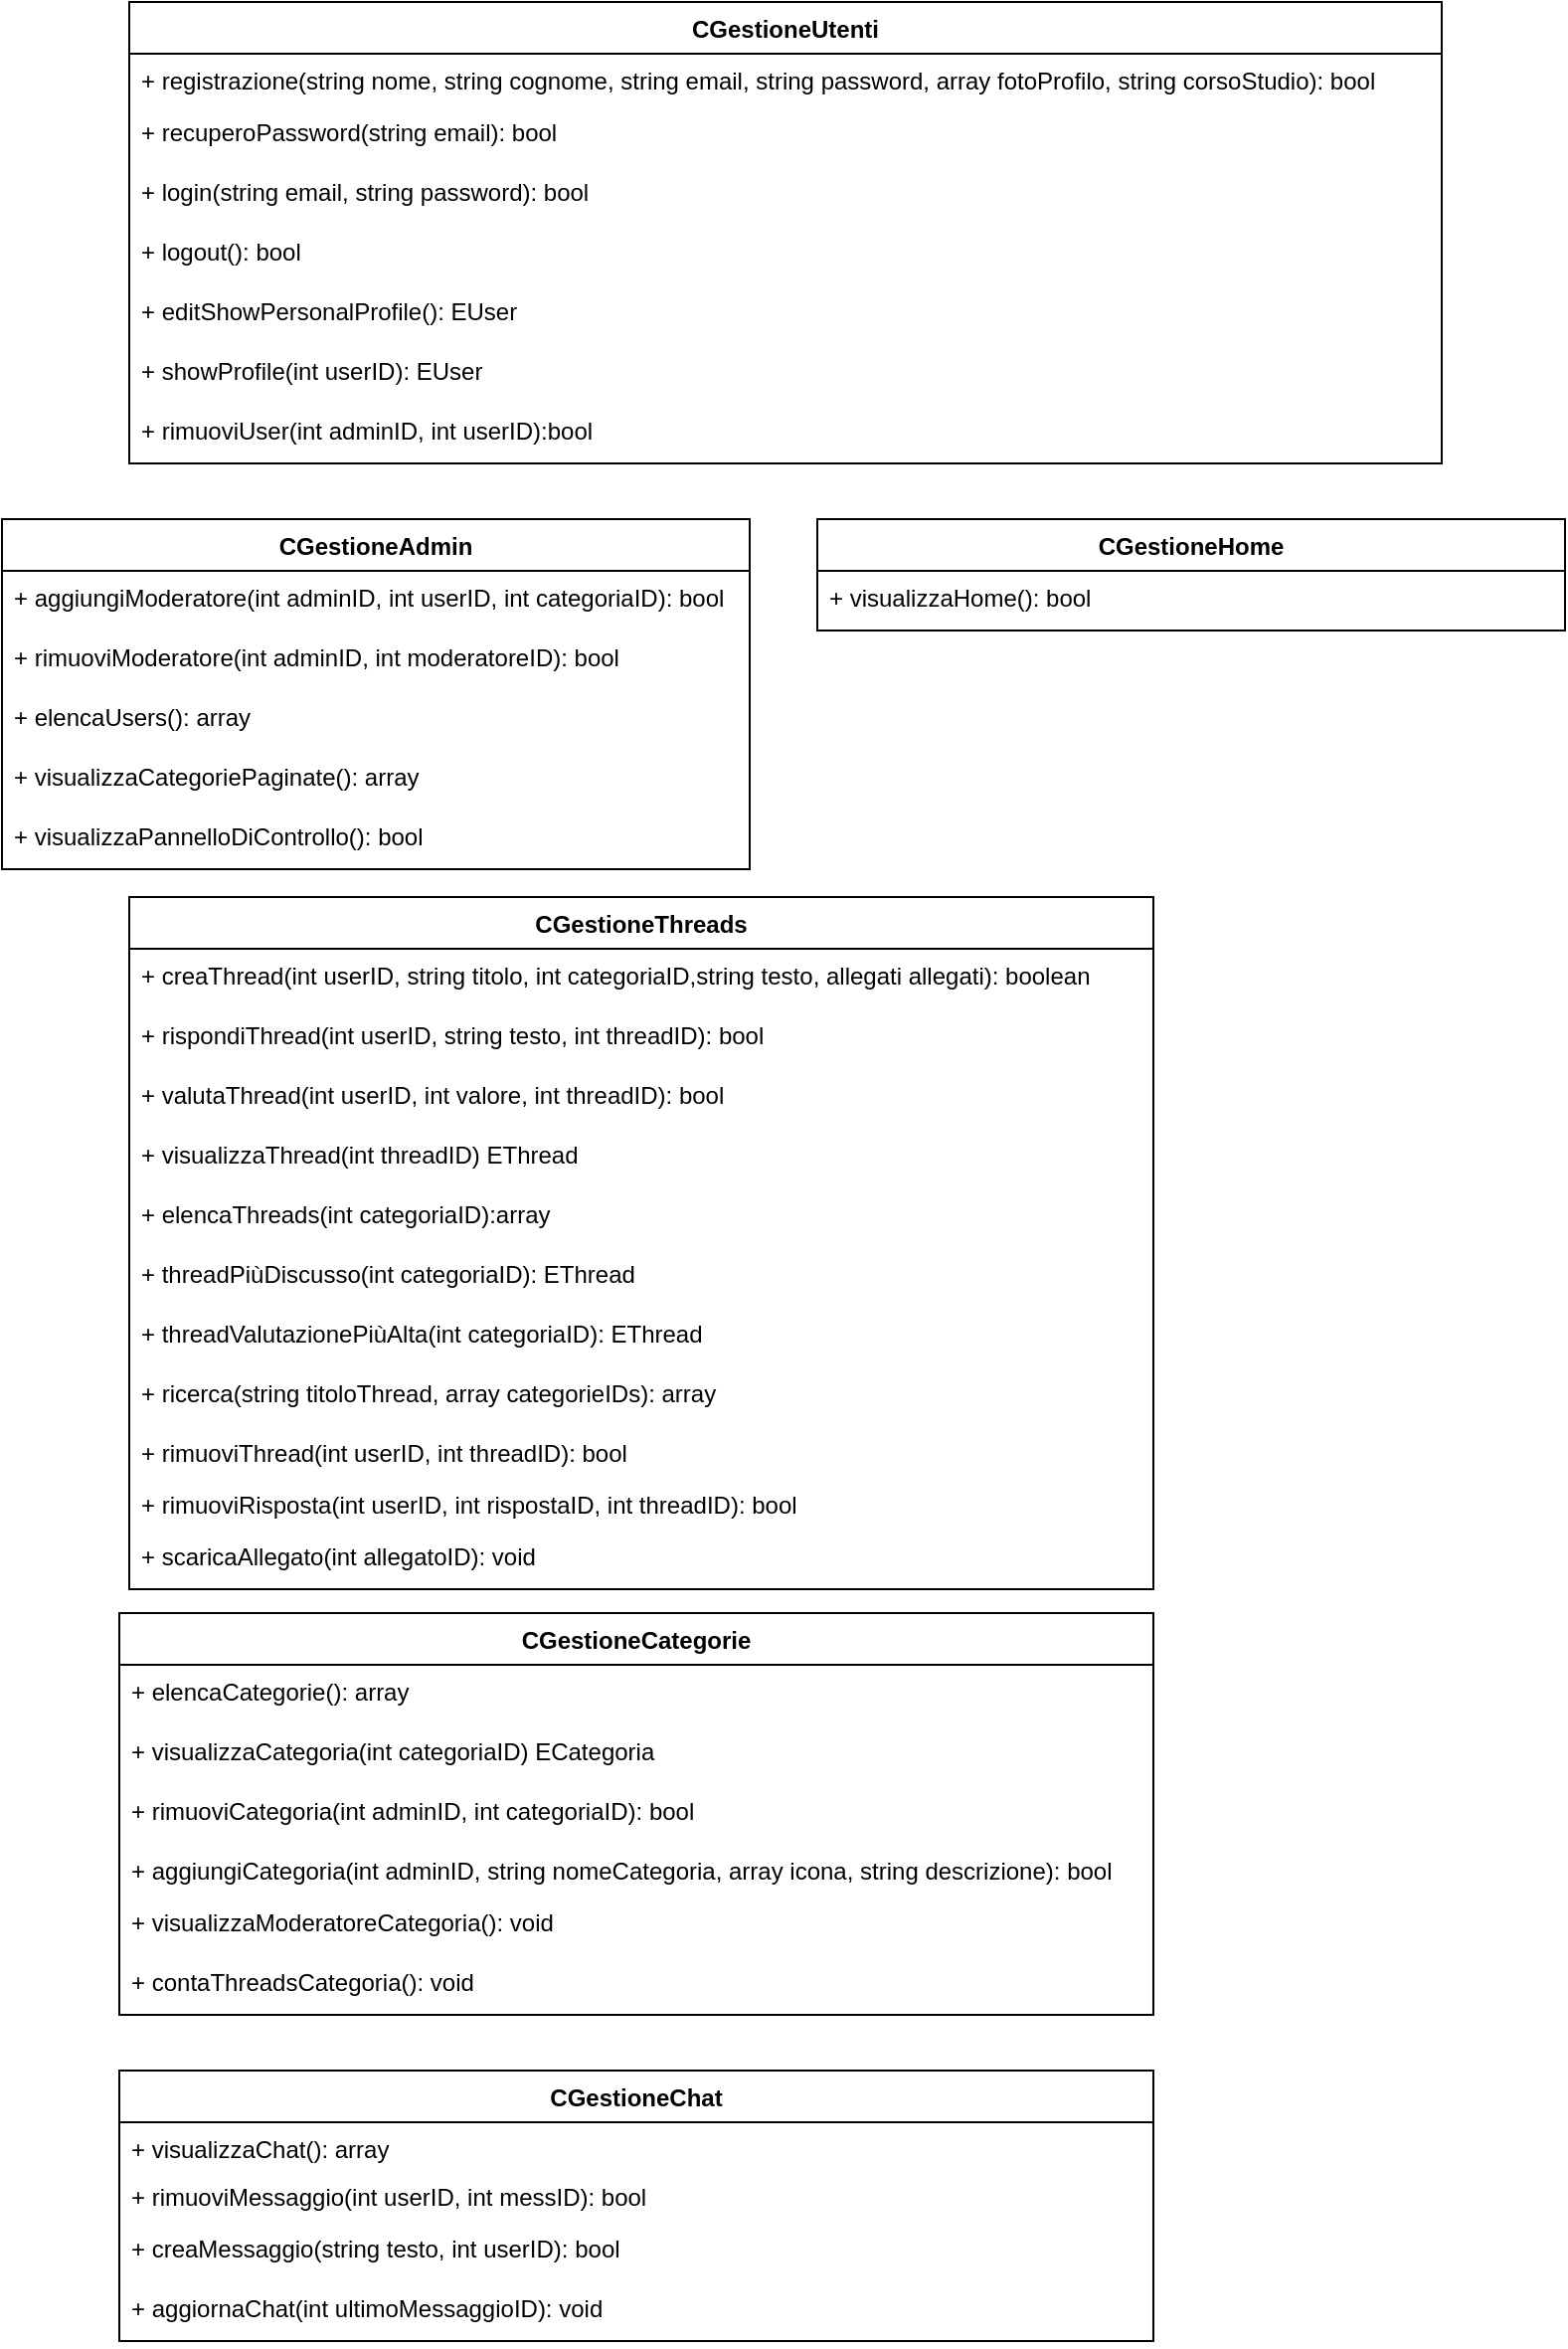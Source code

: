 <mxfile version="14.7.4" type="embed"><diagram id="0rd0etsqVsn7Rf6HxgIl" name="Page-1"><mxGraphModel dx="1128" dy="743" grid="1" gridSize="10" guides="1" tooltips="1" connect="1" arrows="1" fold="1" page="1" pageScale="1" pageWidth="827" pageHeight="1169" math="0" shadow="0"><root><mxCell id="0"/><mxCell id="1" parent="0"/><mxCell id="lCjtpsMRXlnKQuZtC6T7-1" value="CGestioneUtenti" style="swimlane;fontStyle=1;align=center;verticalAlign=top;childLayout=stackLayout;horizontal=1;startSize=26;horizontalStack=0;resizeParent=1;resizeParentMax=0;resizeLast=0;collapsible=1;marginBottom=0;" parent="1" vertex="1"><mxGeometry x="84" y="50" width="660" height="232" as="geometry"><mxRectangle x="410" y="80" width="130" height="26" as="alternateBounds"/></mxGeometry></mxCell><mxCell id="lCjtpsMRXlnKQuZtC6T7-8" value="+ registrazione(string nome, string cognome, string email, string password, array fotoProfilo, string corsoStudio): bool" style="text;strokeColor=none;fillColor=none;align=left;verticalAlign=top;spacingLeft=4;spacingRight=4;overflow=hidden;rotatable=0;points=[[0,0.5],[1,0.5]];portConstraint=eastwest;" parent="lCjtpsMRXlnKQuZtC6T7-1" vertex="1"><mxGeometry y="26" width="660" height="26" as="geometry"/></mxCell><mxCell id="lCjtpsMRXlnKQuZtC6T7-10" value="+ recuperoPassword(string email): bool" style="text;strokeColor=none;fillColor=none;align=left;verticalAlign=top;spacingLeft=4;spacingRight=4;overflow=hidden;rotatable=0;points=[[0,0.5],[1,0.5]];portConstraint=eastwest;" parent="lCjtpsMRXlnKQuZtC6T7-1" vertex="1"><mxGeometry y="52" width="660" height="30" as="geometry"/></mxCell><mxCell id="lCjtpsMRXlnKQuZtC6T7-9" value="+ login(string email, string password): bool" style="text;strokeColor=none;fillColor=none;align=left;verticalAlign=top;spacingLeft=4;spacingRight=4;overflow=hidden;rotatable=0;points=[[0,0.5],[1,0.5]];portConstraint=eastwest;" parent="lCjtpsMRXlnKQuZtC6T7-1" vertex="1"><mxGeometry y="82" width="660" height="30" as="geometry"/></mxCell><mxCell id="lCjtpsMRXlnKQuZtC6T7-12" value="+ logout(): bool" style="text;strokeColor=none;fillColor=none;align=left;verticalAlign=top;spacingLeft=4;spacingRight=4;overflow=hidden;rotatable=0;points=[[0,0.5],[1,0.5]];portConstraint=eastwest;" parent="lCjtpsMRXlnKQuZtC6T7-1" vertex="1"><mxGeometry y="112" width="660" height="30" as="geometry"/></mxCell><mxCell id="lCjtpsMRXlnKQuZtC6T7-13" value="+ editShowPersonalProfile(): EUser" style="text;strokeColor=none;fillColor=none;align=left;verticalAlign=top;spacingLeft=4;spacingRight=4;overflow=hidden;rotatable=0;points=[[0,0.5],[1,0.5]];portConstraint=eastwest;" parent="lCjtpsMRXlnKQuZtC6T7-1" vertex="1"><mxGeometry y="142" width="660" height="30" as="geometry"/></mxCell><mxCell id="lCjtpsMRXlnKQuZtC6T7-14" value="+ showProfile(int userID): EUser" style="text;strokeColor=none;fillColor=none;align=left;verticalAlign=top;spacingLeft=4;spacingRight=4;overflow=hidden;rotatable=0;points=[[0,0.5],[1,0.5]];portConstraint=eastwest;" parent="lCjtpsMRXlnKQuZtC6T7-1" vertex="1"><mxGeometry y="172" width="660" height="30" as="geometry"/></mxCell><mxCell id="lCjtpsMRXlnKQuZtC6T7-21" value="+ rimuoviUser(int adminID, int userID):bool" style="text;strokeColor=none;fillColor=none;align=left;verticalAlign=top;spacingLeft=4;spacingRight=4;overflow=hidden;rotatable=0;points=[[0,0.5],[1,0.5]];portConstraint=eastwest;" parent="lCjtpsMRXlnKQuZtC6T7-1" vertex="1"><mxGeometry y="202" width="660" height="30" as="geometry"/></mxCell><mxCell id="lCjtpsMRXlnKQuZtC6T7-15" value="CGestioneAdmin" style="swimlane;fontStyle=1;align=center;verticalAlign=top;childLayout=stackLayout;horizontal=1;startSize=26;horizontalStack=0;resizeParent=1;resizeParentMax=0;resizeLast=0;collapsible=1;marginBottom=0;" parent="1" vertex="1"><mxGeometry x="20" y="310" width="376" height="176" as="geometry"><mxRectangle x="410" y="80" width="130" height="26" as="alternateBounds"/></mxGeometry></mxCell><mxCell id="lCjtpsMRXlnKQuZtC6T7-18" value="+ aggiungiModeratore(int adminID, int userID, int categoriaID): bool" style="text;strokeColor=none;fillColor=none;align=left;verticalAlign=top;spacingLeft=4;spacingRight=4;overflow=hidden;rotatable=0;points=[[0,0.5],[1,0.5]];portConstraint=eastwest;" parent="lCjtpsMRXlnKQuZtC6T7-15" vertex="1"><mxGeometry y="26" width="376" height="30" as="geometry"/></mxCell><mxCell id="lCjtpsMRXlnKQuZtC6T7-20" value="+ rimuoviModeratore(int adminID, int moderatoreID): bool" style="text;strokeColor=none;fillColor=none;align=left;verticalAlign=top;spacingLeft=4;spacingRight=4;overflow=hidden;rotatable=0;points=[[0,0.5],[1,0.5]];portConstraint=eastwest;" parent="lCjtpsMRXlnKQuZtC6T7-15" vertex="1"><mxGeometry y="56" width="376" height="30" as="geometry"/></mxCell><mxCell id="lCjtpsMRXlnKQuZtC6T7-22" value="+ elencaUsers(): array" style="text;strokeColor=none;fillColor=none;align=left;verticalAlign=top;spacingLeft=4;spacingRight=4;overflow=hidden;rotatable=0;points=[[0,0.5],[1,0.5]];portConstraint=eastwest;" parent="lCjtpsMRXlnKQuZtC6T7-15" vertex="1"><mxGeometry y="86" width="376" height="30" as="geometry"/></mxCell><mxCell id="lCjtpsMRXlnKQuZtC6T7-46" value="+ visualizzaCategoriePaginate(): array" style="text;strokeColor=none;fillColor=none;align=left;verticalAlign=top;spacingLeft=4;spacingRight=4;overflow=hidden;rotatable=0;points=[[0,0.5],[1,0.5]];portConstraint=eastwest;" parent="lCjtpsMRXlnKQuZtC6T7-15" vertex="1"><mxGeometry y="116" width="376" height="30" as="geometry"/></mxCell><mxCell id="lCjtpsMRXlnKQuZtC6T7-48" value="+ visualizzaPannelloDiControllo(): bool" style="text;strokeColor=none;fillColor=none;align=left;verticalAlign=top;spacingLeft=4;spacingRight=4;overflow=hidden;rotatable=0;points=[[0,0.5],[1,0.5]];portConstraint=eastwest;" parent="lCjtpsMRXlnKQuZtC6T7-15" vertex="1"><mxGeometry y="146" width="376" height="30" as="geometry"/></mxCell><mxCell id="lCjtpsMRXlnKQuZtC6T7-23" value="CGestioneThreads" style="swimlane;fontStyle=1;align=center;verticalAlign=top;childLayout=stackLayout;horizontal=1;startSize=26;horizontalStack=0;resizeParent=1;resizeParentMax=0;resizeLast=0;collapsible=1;marginBottom=0;" parent="1" vertex="1"><mxGeometry x="84" y="500" width="515" height="348" as="geometry"><mxRectangle x="435" y="510" width="150" height="26" as="alternateBounds"/></mxGeometry></mxCell><mxCell id="lCjtpsMRXlnKQuZtC6T7-25" value="+ creaThread(int userID, string titolo, int categoriaID,string testo, allegati allegati): boolean" style="text;strokeColor=none;fillColor=none;align=left;verticalAlign=top;spacingLeft=4;spacingRight=4;overflow=hidden;rotatable=0;points=[[0,0.5],[1,0.5]];portConstraint=eastwest;" parent="lCjtpsMRXlnKQuZtC6T7-23" vertex="1"><mxGeometry y="26" width="515" height="30" as="geometry"/></mxCell><mxCell id="lCjtpsMRXlnKQuZtC6T7-26" value="+ rispondiThread(int userID, string testo, int threadID): bool" style="text;strokeColor=none;fillColor=none;align=left;verticalAlign=top;spacingLeft=4;spacingRight=4;overflow=hidden;rotatable=0;points=[[0,0.5],[1,0.5]];portConstraint=eastwest;" parent="lCjtpsMRXlnKQuZtC6T7-23" vertex="1"><mxGeometry y="56" width="515" height="30" as="geometry"/></mxCell><mxCell id="lCjtpsMRXlnKQuZtC6T7-27" value="+ valutaThread(int userID, int valore, int threadID): bool" style="text;strokeColor=none;fillColor=none;align=left;verticalAlign=top;spacingLeft=4;spacingRight=4;overflow=hidden;rotatable=0;points=[[0,0.5],[1,0.5]];portConstraint=eastwest;" parent="lCjtpsMRXlnKQuZtC6T7-23" vertex="1"><mxGeometry y="86" width="515" height="30" as="geometry"/></mxCell><mxCell id="lCjtpsMRXlnKQuZtC6T7-30" value="+ visualizzaThread(int threadID) EThread" style="text;strokeColor=none;fillColor=none;align=left;verticalAlign=top;spacingLeft=4;spacingRight=4;overflow=hidden;rotatable=0;points=[[0,0.5],[1,0.5]];portConstraint=eastwest;" parent="lCjtpsMRXlnKQuZtC6T7-23" vertex="1"><mxGeometry y="116" width="515" height="30" as="geometry"/></mxCell><mxCell id="lCjtpsMRXlnKQuZtC6T7-31" value="+ elencaThreads(int categoriaID):array" style="text;strokeColor=none;fillColor=none;align=left;verticalAlign=top;spacingLeft=4;spacingRight=4;overflow=hidden;rotatable=0;points=[[0,0.5],[1,0.5]];portConstraint=eastwest;" parent="lCjtpsMRXlnKQuZtC6T7-23" vertex="1"><mxGeometry y="146" width="515" height="30" as="geometry"/></mxCell><mxCell id="lCjtpsMRXlnKQuZtC6T7-32" value="+ threadPiùDiscusso(int categoriaID): EThread" style="text;strokeColor=none;fillColor=none;align=left;verticalAlign=top;spacingLeft=4;spacingRight=4;overflow=hidden;rotatable=0;points=[[0,0.5],[1,0.5]];portConstraint=eastwest;" parent="lCjtpsMRXlnKQuZtC6T7-23" vertex="1"><mxGeometry y="176" width="515" height="30" as="geometry"/></mxCell><mxCell id="lCjtpsMRXlnKQuZtC6T7-33" value="+ threadValutazionePiùAlta(int categoriaID): EThread" style="text;strokeColor=none;fillColor=none;align=left;verticalAlign=top;spacingLeft=4;spacingRight=4;overflow=hidden;rotatable=0;points=[[0,0.5],[1,0.5]];portConstraint=eastwest;" parent="lCjtpsMRXlnKQuZtC6T7-23" vertex="1"><mxGeometry y="206" width="515" height="30" as="geometry"/></mxCell><mxCell id="lCjtpsMRXlnKQuZtC6T7-34" value="+ ricerca(string titoloThread, array categorieIDs): array" style="text;strokeColor=none;fillColor=none;align=left;verticalAlign=top;spacingLeft=4;spacingRight=4;overflow=hidden;rotatable=0;points=[[0,0.5],[1,0.5]];portConstraint=eastwest;" parent="lCjtpsMRXlnKQuZtC6T7-23" vertex="1"><mxGeometry y="236" width="515" height="30" as="geometry"/></mxCell><mxCell id="lCjtpsMRXlnKQuZtC6T7-35" value="+ rimuoviThread(int userID, int threadID): bool" style="text;strokeColor=none;fillColor=none;align=left;verticalAlign=top;spacingLeft=4;spacingRight=4;overflow=hidden;rotatable=0;points=[[0,0.5],[1,0.5]];portConstraint=eastwest;" parent="lCjtpsMRXlnKQuZtC6T7-23" vertex="1"><mxGeometry y="266" width="515" height="26" as="geometry"/></mxCell><mxCell id="lCjtpsMRXlnKQuZtC6T7-36" value="+ rimuoviRisposta(int userID, int rispostaID, int threadID): bool" style="text;strokeColor=none;fillColor=none;align=left;verticalAlign=top;spacingLeft=4;spacingRight=4;overflow=hidden;rotatable=0;points=[[0,0.5],[1,0.5]];portConstraint=eastwest;" parent="lCjtpsMRXlnKQuZtC6T7-23" vertex="1"><mxGeometry y="292" width="515" height="26" as="geometry"/></mxCell><mxCell id="22" value="+ scaricaAllegato(int allegatoID): void" style="text;strokeColor=none;fillColor=none;align=left;verticalAlign=top;spacingLeft=4;spacingRight=4;overflow=hidden;rotatable=0;points=[[0,0.5],[1,0.5]];portConstraint=eastwest;" vertex="1" parent="lCjtpsMRXlnKQuZtC6T7-23"><mxGeometry y="318" width="515" height="30" as="geometry"/></mxCell><mxCell id="lCjtpsMRXlnKQuZtC6T7-37" value="CGestioneCategorie" style="swimlane;fontStyle=1;align=center;verticalAlign=top;childLayout=stackLayout;horizontal=1;startSize=26;horizontalStack=0;resizeParent=1;resizeParentMax=0;resizeLast=0;collapsible=1;marginBottom=0;" parent="1" vertex="1"><mxGeometry x="79" y="860" width="520" height="202" as="geometry"><mxRectangle x="360" y="910" width="100" height="26" as="alternateBounds"/></mxGeometry></mxCell><mxCell id="lCjtpsMRXlnKQuZtC6T7-39" value="+ elencaCategorie(): array" style="text;strokeColor=none;fillColor=none;align=left;verticalAlign=top;spacingLeft=4;spacingRight=4;overflow=hidden;rotatable=0;points=[[0,0.5],[1,0.5]];portConstraint=eastwest;" parent="lCjtpsMRXlnKQuZtC6T7-37" vertex="1"><mxGeometry y="26" width="520" height="30" as="geometry"/></mxCell><mxCell id="lCjtpsMRXlnKQuZtC6T7-41" value="+ visualizzaCategoria(int categoriaID) ECategoria" style="text;strokeColor=none;fillColor=none;align=left;verticalAlign=top;spacingLeft=4;spacingRight=4;overflow=hidden;rotatable=0;points=[[0,0.5],[1,0.5]];portConstraint=eastwest;" parent="lCjtpsMRXlnKQuZtC6T7-37" vertex="1"><mxGeometry y="56" width="520" height="30" as="geometry"/></mxCell><mxCell id="lCjtpsMRXlnKQuZtC6T7-47" value="+ rimuoviCategoria(int adminID, int categoriaID): bool" style="text;strokeColor=none;fillColor=none;align=left;verticalAlign=top;spacingLeft=4;spacingRight=4;overflow=hidden;rotatable=0;points=[[0,0.5],[1,0.5]];portConstraint=eastwest;" parent="lCjtpsMRXlnKQuZtC6T7-37" vertex="1"><mxGeometry y="86" width="520" height="30" as="geometry"/></mxCell><mxCell id="lCjtpsMRXlnKQuZtC6T7-17" value="+ aggiungiCategoria(int adminID, string nomeCategoria, array icona, string descrizione): bool" style="text;strokeColor=none;fillColor=none;align=left;verticalAlign=top;spacingLeft=4;spacingRight=4;overflow=hidden;rotatable=0;points=[[0,0.5],[1,0.5]];portConstraint=eastwest;" parent="lCjtpsMRXlnKQuZtC6T7-37" vertex="1"><mxGeometry y="116" width="520" height="26" as="geometry"/></mxCell><mxCell id="23" value="+ visualizzaModeratoreCategoria(): void" style="text;strokeColor=none;fillColor=none;align=left;verticalAlign=top;spacingLeft=4;spacingRight=4;overflow=hidden;rotatable=0;points=[[0,0.5],[1,0.5]];portConstraint=eastwest;" vertex="1" parent="lCjtpsMRXlnKQuZtC6T7-37"><mxGeometry y="142" width="520" height="30" as="geometry"/></mxCell><mxCell id="24" value="+ contaThreadsCategoria(): void" style="text;strokeColor=none;fillColor=none;align=left;verticalAlign=top;spacingLeft=4;spacingRight=4;overflow=hidden;rotatable=0;points=[[0,0.5],[1,0.5]];portConstraint=eastwest;" vertex="1" parent="lCjtpsMRXlnKQuZtC6T7-37"><mxGeometry y="172" width="520" height="30" as="geometry"/></mxCell><mxCell id="lCjtpsMRXlnKQuZtC6T7-42" value="CGestioneChat" style="swimlane;fontStyle=1;align=center;verticalAlign=top;childLayout=stackLayout;horizontal=1;startSize=26;horizontalStack=0;resizeParent=1;resizeParentMax=0;resizeLast=0;collapsible=1;marginBottom=0;" parent="1" vertex="1"><mxGeometry x="79" y="1090" width="520" height="136" as="geometry"><mxRectangle x="360" y="910" width="100" height="26" as="alternateBounds"/></mxGeometry></mxCell><mxCell id="lCjtpsMRXlnKQuZtC6T7-43" value="+ visualizzaChat(): array" style="text;strokeColor=none;fillColor=none;align=left;verticalAlign=top;spacingLeft=4;spacingRight=4;overflow=hidden;rotatable=0;points=[[0,0.5],[1,0.5]];portConstraint=eastwest;" parent="lCjtpsMRXlnKQuZtC6T7-42" vertex="1"><mxGeometry y="26" width="520" height="24" as="geometry"/></mxCell><mxCell id="lCjtpsMRXlnKQuZtC6T7-44" value="+ rimuoviMessaggio(int userID, int messID): bool" style="text;strokeColor=none;fillColor=none;align=left;verticalAlign=top;spacingLeft=4;spacingRight=4;overflow=hidden;rotatable=0;points=[[0,0.5],[1,0.5]];portConstraint=eastwest;" parent="lCjtpsMRXlnKQuZtC6T7-42" vertex="1"><mxGeometry y="50" width="520" height="26" as="geometry"/></mxCell><mxCell id="lCjtpsMRXlnKQuZtC6T7-45" value="+ creaMessaggio(string testo, int userID): bool" style="text;strokeColor=none;fillColor=none;align=left;verticalAlign=top;spacingLeft=4;spacingRight=4;overflow=hidden;rotatable=0;points=[[0,0.5],[1,0.5]];portConstraint=eastwest;" parent="lCjtpsMRXlnKQuZtC6T7-42" vertex="1"><mxGeometry y="76" width="520" height="30" as="geometry"/></mxCell><mxCell id="25" value="+ aggiornaChat(int ultimoMessaggioID): void" style="text;strokeColor=none;fillColor=none;align=left;verticalAlign=top;spacingLeft=4;spacingRight=4;overflow=hidden;rotatable=0;points=[[0,0.5],[1,0.5]];portConstraint=eastwest;" vertex="1" parent="lCjtpsMRXlnKQuZtC6T7-42"><mxGeometry y="106" width="520" height="30" as="geometry"/></mxCell><mxCell id="lCjtpsMRXlnKQuZtC6T7-49" value="CGestioneHome" style="swimlane;fontStyle=1;align=center;verticalAlign=top;childLayout=stackLayout;horizontal=1;startSize=26;horizontalStack=0;resizeParent=1;resizeParentMax=0;resizeLast=0;collapsible=1;marginBottom=0;" parent="1" vertex="1"><mxGeometry x="430" y="310" width="376" height="56" as="geometry"><mxRectangle x="410" y="80" width="130" height="26" as="alternateBounds"/></mxGeometry></mxCell><mxCell id="lCjtpsMRXlnKQuZtC6T7-50" value="+ visualizzaHome(): bool" style="text;strokeColor=none;fillColor=none;align=left;verticalAlign=top;spacingLeft=4;spacingRight=4;overflow=hidden;rotatable=0;points=[[0,0.5],[1,0.5]];portConstraint=eastwest;" parent="lCjtpsMRXlnKQuZtC6T7-49" vertex="1"><mxGeometry y="26" width="376" height="30" as="geometry"/></mxCell></root></mxGraphModel></diagram></mxfile>